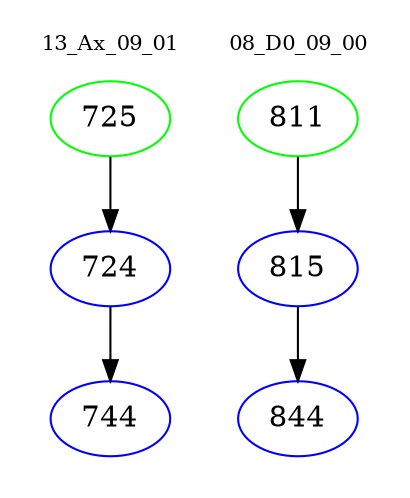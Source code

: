 digraph{
subgraph cluster_0 {
color = white
label = "13_Ax_09_01";
fontsize=10;
T0_725 [label="725", color="green"]
T0_725 -> T0_724 [color="black"]
T0_724 [label="724", color="blue"]
T0_724 -> T0_744 [color="black"]
T0_744 [label="744", color="blue"]
}
subgraph cluster_1 {
color = white
label = "08_D0_09_00";
fontsize=10;
T1_811 [label="811", color="green"]
T1_811 -> T1_815 [color="black"]
T1_815 [label="815", color="blue"]
T1_815 -> T1_844 [color="black"]
T1_844 [label="844", color="blue"]
}
}
